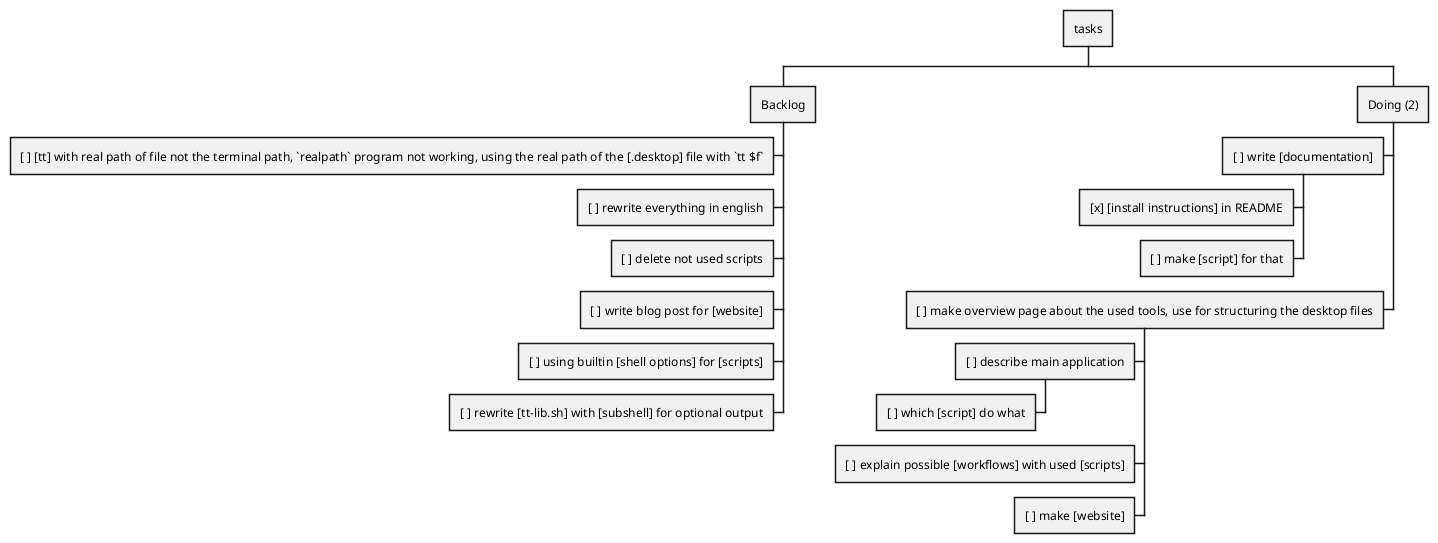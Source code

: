 @startwbs
+ tasks
 + Backlog
  - [ ] [tt] with real path of file not the terminal path, `realpath` program not working, using the real path of the [.desktop] file with `tt $f`
  - [ ] rewrite everything in english
  - [ ] delete not used scripts
  - [ ] write blog post for [website]
  - [ ] using builtin [shell options] for [scripts]
  - [ ] rewrite [tt-lib.sh] with [subshell] for optional output
 + Doing (2)
  - [ ] write [documentation]
   - [x] [install instructions] in README
   - [ ] make [script] for that
  - [ ] make overview page about the used tools, use for structuring the desktop files
   - [ ] describe main application
    - [ ] which [script] do what
   - [ ] explain possible [workflows] with used [scripts]
   - [ ] make [website]
@endwbs
